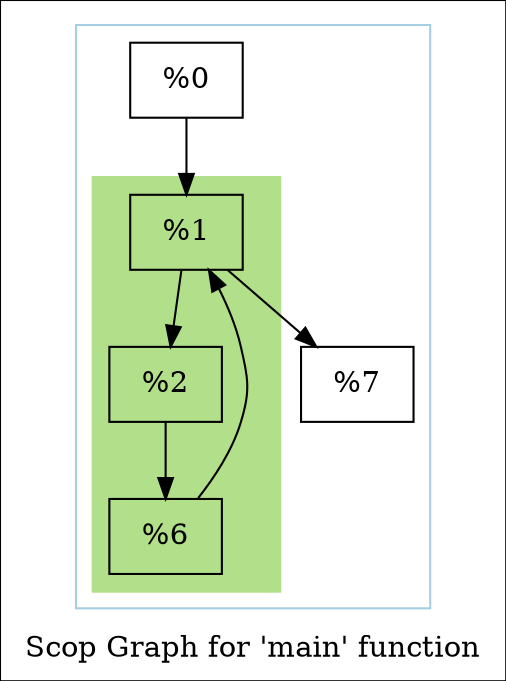 digraph "Scop Graph for 'main' function" {
	label="Scop Graph for 'main' function";

	Node0x77dfe0 [shape=record,label="{%0}"];
	Node0x77dfe0 -> Node0x77e060;
	Node0x77e060 [shape=record,label="{%1}"];
	Node0x77e060 -> Node0x77e000;
	Node0x77e060 -> Node0x781070;
	Node0x77e000 [shape=record,label="{%2}"];
	Node0x77e000 -> Node0x77dec0;
	Node0x77dec0 [shape=record,label="{%6}"];
	Node0x77dec0 -> Node0x77e060[constraint=false];
	Node0x781070 [shape=record,label="{%7}"];
	colorscheme = "paired12"
        subgraph cluster_0x77e0c0 {
          label = "";
          style = solid;
          color = 1
          subgraph cluster_0x77e2b0 {
            label = "";
            style = filled;
            color = 3            Node0x77e060;
            Node0x77e000;
            Node0x77dec0;
          }
          Node0x77dfe0;
          Node0x781070;
        }
}
